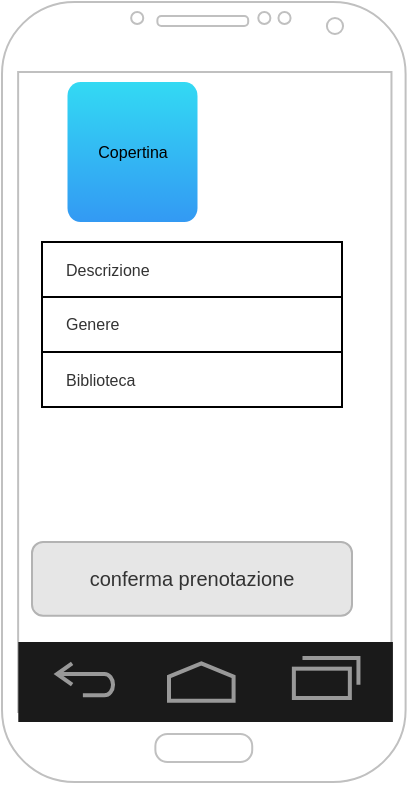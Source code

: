 <mxfile version="14.4.3" type="device"><diagram id="kpSwhV6dlc0AsvPD7mOY" name="Pagina-1"><mxGraphModel dx="852" dy="534" grid="1" gridSize="10" guides="1" tooltips="1" connect="1" arrows="1" fold="1" page="1" pageScale="1" pageWidth="827" pageHeight="1169" math="0" shadow="0"><root><mxCell id="0"/><mxCell id="1" parent="0"/><mxCell id="tcl3ddC6emKICp9xcJhq-1" value="" style="verticalLabelPosition=bottom;verticalAlign=top;html=1;shadow=0;dashed=0;strokeWidth=1;shape=mxgraph.android.phone2;strokeColor=#c0c0c0;" vertex="1" parent="1"><mxGeometry x="60" y="40" width="201.8" height="390" as="geometry"/></mxCell><mxCell id="tcl3ddC6emKICp9xcJhq-2" value="conferma prenotazione" style="rounded=1;html=1;shadow=0;dashed=0;whiteSpace=wrap;fontSize=10;fillColor=#E6E6E6;align=center;strokeColor=#B3B3B3;fontColor=#333333;" vertex="1" parent="1"><mxGeometry x="75" y="310" width="160" height="36.88" as="geometry"/></mxCell><mxCell id="tcl3ddC6emKICp9xcJhq-3" value="" style="verticalLabelPosition=bottom;verticalAlign=top;html=1;shadow=0;dashed=0;strokeWidth=2;shape=mxgraph.android.navigation_bar_1;fillColor=#1A1A1A;strokeColor=#999999;" vertex="1" parent="1"><mxGeometry x="68.15" y="360" width="187.3" height="40" as="geometry"/></mxCell><mxCell id="tcl3ddC6emKICp9xcJhq-10" value="Descrizione" style="strokeColor=inherit;fillColor=inherit;gradientColor=inherit;strokeWidth=1;html=1;shadow=0;dashed=0;shape=mxgraph.android.rrect;rSize=0;align=left;spacingLeft=10;fontSize=8;fontColor=#333333;" vertex="1" parent="1"><mxGeometry x="80" y="160" width="150" height="27.5" as="geometry"/></mxCell><mxCell id="tcl3ddC6emKICp9xcJhq-11" value="Genere" style="strokeColor=inherit;fillColor=inherit;gradientColor=inherit;strokeWidth=1;html=1;shadow=0;dashed=0;shape=mxgraph.android.rrect;rSize=0;align=left;spacingLeft=10;fontSize=8;fontColor=#333333;" vertex="1" parent="1"><mxGeometry x="80" y="187.5" width="150" height="27.5" as="geometry"/></mxCell><mxCell id="tcl3ddC6emKICp9xcJhq-12" value="Biblioteca" style="strokeColor=inherit;fillColor=inherit;gradientColor=inherit;strokeWidth=1;html=1;shadow=0;dashed=0;shape=mxgraph.android.rrect;rSize=0;align=left;spacingLeft=10;fontSize=8;fontColor=#333333;" vertex="1" parent="1"><mxGeometry x="80" y="215" width="150" height="27.5" as="geometry"/></mxCell><mxCell id="tcl3ddC6emKICp9xcJhq-13" value="Copertina" style="html=1;strokeWidth=1;shadow=0;dashed=0;shape=mxgraph.ios7ui.icon;fontSize=8;buttonText=;whiteSpace=wrap;align=center;opacity=80;" vertex="1" parent="1"><mxGeometry x="92.75" y="80" width="65" height="70" as="geometry"/></mxCell></root></mxGraphModel></diagram></mxfile>
